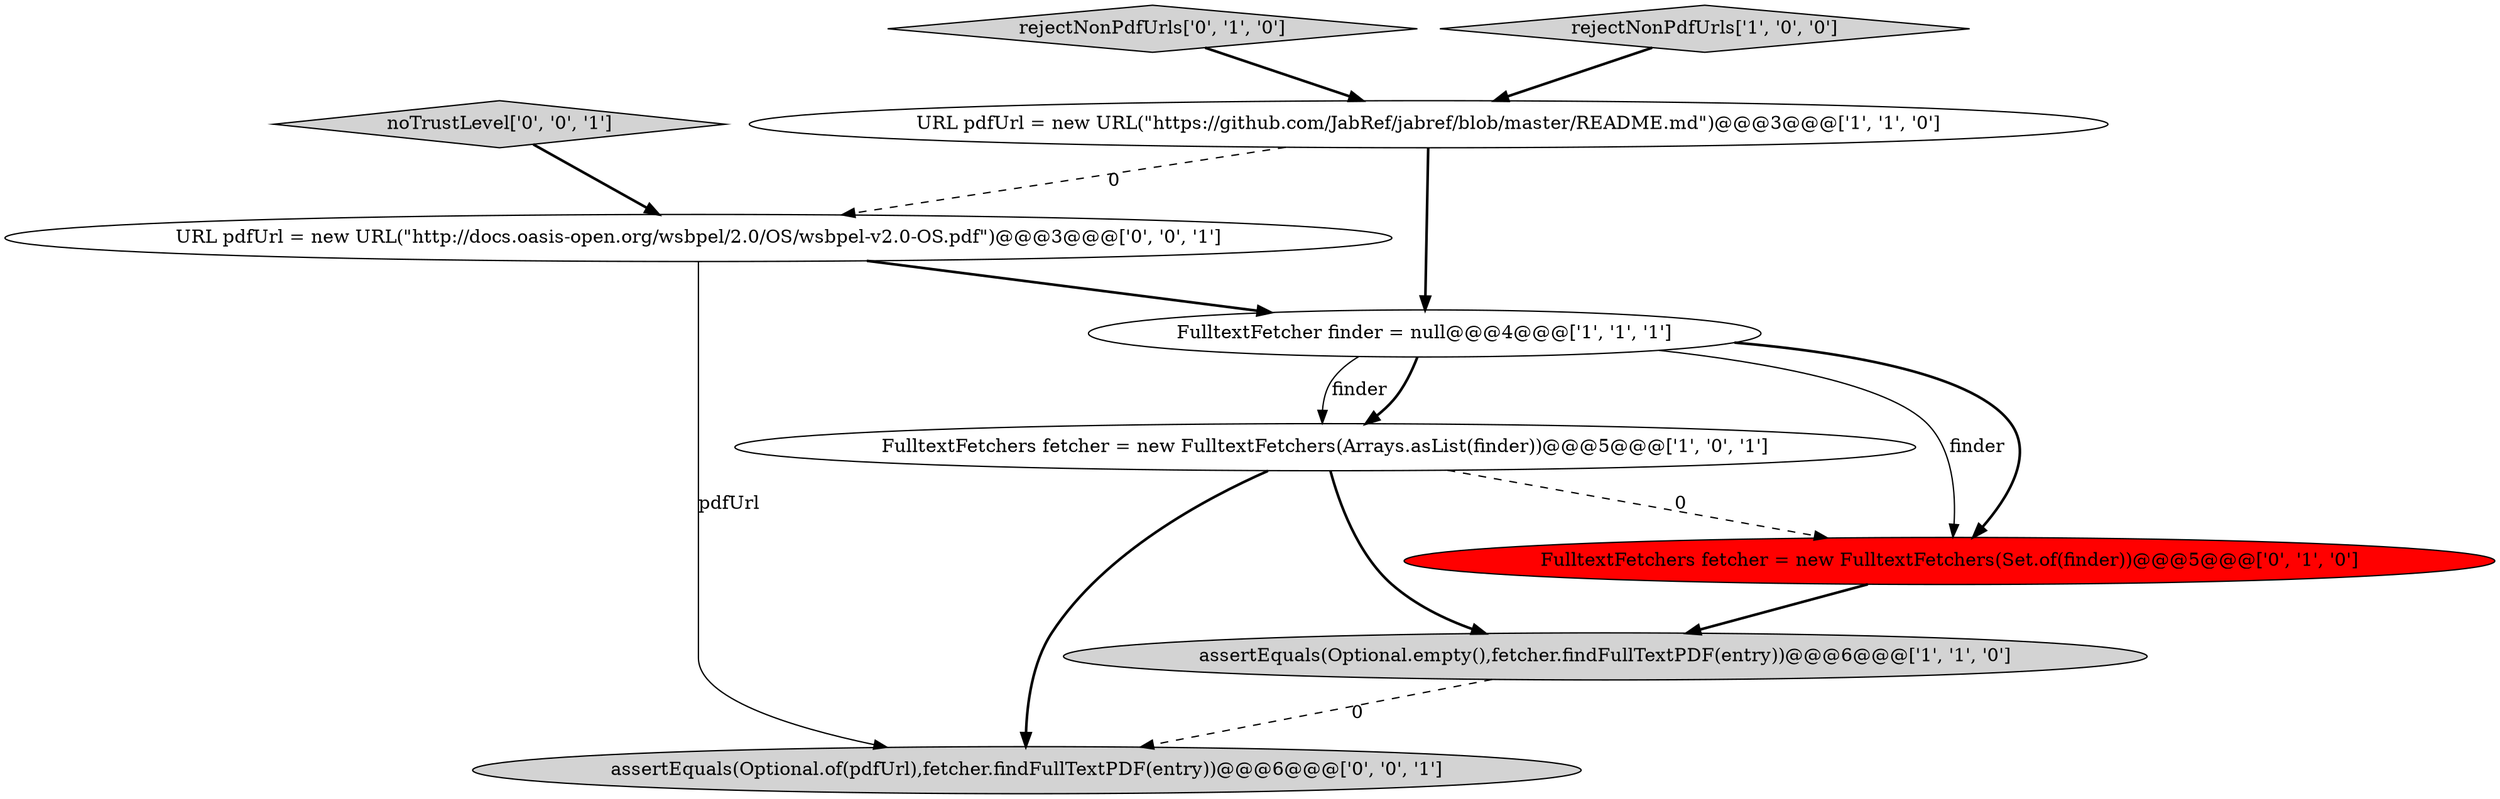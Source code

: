 digraph {
4 [style = filled, label = "assertEquals(Optional.empty(),fetcher.findFullTextPDF(entry))@@@6@@@['1', '1', '0']", fillcolor = lightgray, shape = ellipse image = "AAA0AAABBB1BBB"];
3 [style = filled, label = "FulltextFetchers fetcher = new FulltextFetchers(Arrays.asList(finder))@@@5@@@['1', '0', '1']", fillcolor = white, shape = ellipse image = "AAA0AAABBB1BBB"];
8 [style = filled, label = "URL pdfUrl = new URL(\"http://docs.oasis-open.org/wsbpel/2.0/OS/wsbpel-v2.0-OS.pdf\")@@@3@@@['0', '0', '1']", fillcolor = white, shape = ellipse image = "AAA0AAABBB3BBB"];
0 [style = filled, label = "FulltextFetcher finder = null@@@4@@@['1', '1', '1']", fillcolor = white, shape = ellipse image = "AAA0AAABBB1BBB"];
7 [style = filled, label = "noTrustLevel['0', '0', '1']", fillcolor = lightgray, shape = diamond image = "AAA0AAABBB3BBB"];
6 [style = filled, label = "rejectNonPdfUrls['0', '1', '0']", fillcolor = lightgray, shape = diamond image = "AAA0AAABBB2BBB"];
1 [style = filled, label = "rejectNonPdfUrls['1', '0', '0']", fillcolor = lightgray, shape = diamond image = "AAA0AAABBB1BBB"];
5 [style = filled, label = "FulltextFetchers fetcher = new FulltextFetchers(Set.of(finder))@@@5@@@['0', '1', '0']", fillcolor = red, shape = ellipse image = "AAA1AAABBB2BBB"];
9 [style = filled, label = "assertEquals(Optional.of(pdfUrl),fetcher.findFullTextPDF(entry))@@@6@@@['0', '0', '1']", fillcolor = lightgray, shape = ellipse image = "AAA0AAABBB3BBB"];
2 [style = filled, label = "URL pdfUrl = new URL(\"https://github.com/JabRef/jabref/blob/master/README.md\")@@@3@@@['1', '1', '0']", fillcolor = white, shape = ellipse image = "AAA0AAABBB1BBB"];
8->0 [style = bold, label=""];
0->3 [style = bold, label=""];
3->9 [style = bold, label=""];
3->5 [style = dashed, label="0"];
4->9 [style = dashed, label="0"];
1->2 [style = bold, label=""];
2->0 [style = bold, label=""];
8->9 [style = solid, label="pdfUrl"];
0->5 [style = solid, label="finder"];
7->8 [style = bold, label=""];
2->8 [style = dashed, label="0"];
3->4 [style = bold, label=""];
0->3 [style = solid, label="finder"];
5->4 [style = bold, label=""];
0->5 [style = bold, label=""];
6->2 [style = bold, label=""];
}
